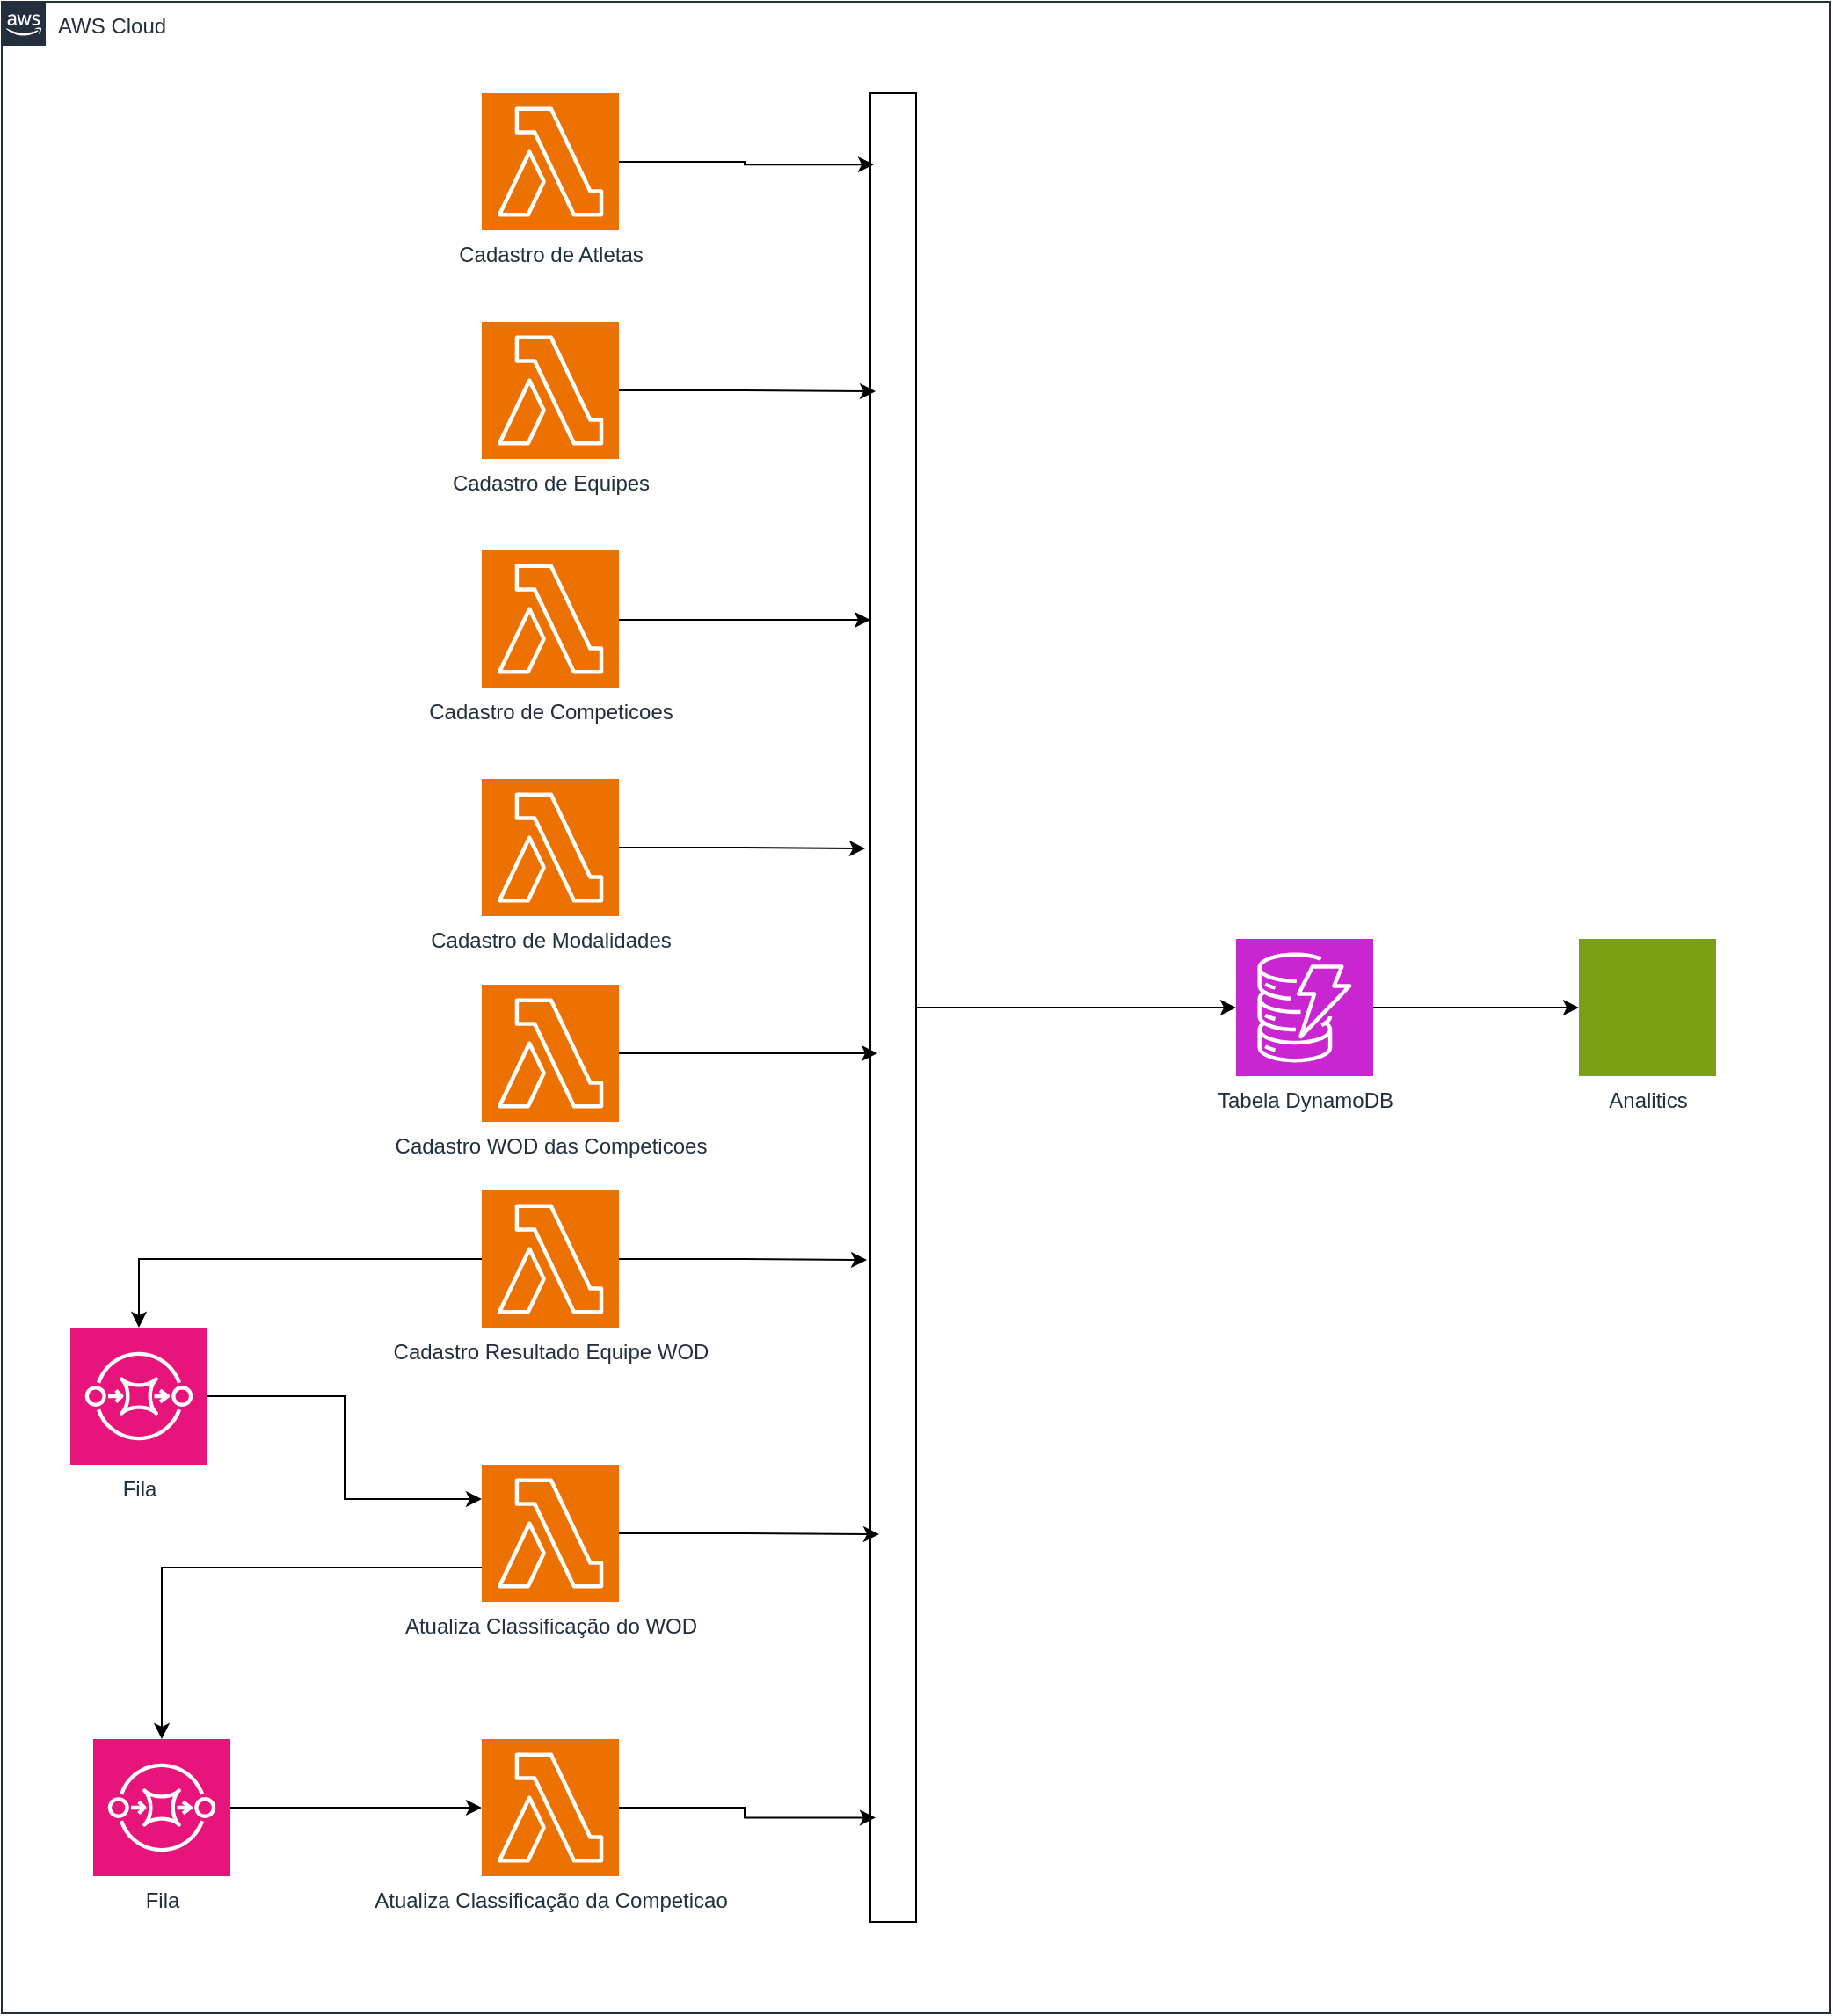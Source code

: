 <mxfile version="28.1.2">
  <diagram name="Arquitetura" id="6eiHsy1GUWsmp25d7mev">
    <mxGraphModel dx="1410" dy="825" grid="1" gridSize="13" guides="1" tooltips="1" connect="1" arrows="1" fold="1" page="1" pageScale="1" pageWidth="2336" pageHeight="1654" math="0" shadow="0">
      <root>
        <mxCell id="0" />
        <mxCell id="1" parent="0" />
        <mxCell id="gAKbrVOGRJo8H8WcL9k_-1" value="AWS Cloud" style="points=[[0,0],[0.25,0],[0.5,0],[0.75,0],[1,0],[1,0.25],[1,0.5],[1,0.75],[1,1],[0.75,1],[0.5,1],[0.25,1],[0,1],[0,0.75],[0,0.5],[0,0.25]];outlineConnect=0;gradientColor=none;html=1;whiteSpace=wrap;fontSize=12;fontStyle=0;container=1;pointerEvents=0;collapsible=0;recursiveResize=0;shape=mxgraph.aws4.group;grIcon=mxgraph.aws4.group_aws_cloud_alt;strokeColor=#232F3E;fillColor=default;verticalAlign=top;align=left;spacingLeft=30;fontColor=#232F3E;dashed=0;" vertex="1" parent="1">
          <mxGeometry x="52" y="208" width="1040" height="1144" as="geometry" />
        </mxCell>
        <mxCell id="B4uwOqjNWGOyXuzbY5WB-1" value="Cadastro de Modalidades" style="sketch=0;points=[[0,0,0],[0.25,0,0],[0.5,0,0],[0.75,0,0],[1,0,0],[0,1,0],[0.25,1,0],[0.5,1,0],[0.75,1,0],[1,1,0],[0,0.25,0],[0,0.5,0],[0,0.75,0],[1,0.25,0],[1,0.5,0],[1,0.75,0]];outlineConnect=0;fontColor=#232F3E;fillColor=#ED7100;strokeColor=#ffffff;dashed=0;verticalLabelPosition=bottom;verticalAlign=top;align=center;html=1;fontSize=12;fontStyle=0;aspect=fixed;shape=mxgraph.aws4.resourceIcon;resIcon=mxgraph.aws4.lambda;" parent="gAKbrVOGRJo8H8WcL9k_-1" vertex="1">
          <mxGeometry x="273" y="442" width="78" height="78" as="geometry" />
        </mxCell>
        <mxCell id="dy3UZIhFqLNZOBFbhARj-37" style="edgeStyle=orthogonalEdgeStyle;rounded=0;orthogonalLoop=1;jettySize=auto;html=1;" parent="1" source="dy3UZIhFqLNZOBFbhARj-1" target="dy3UZIhFqLNZOBFbhARj-36" edge="1">
          <mxGeometry relative="1" as="geometry" />
        </mxCell>
        <mxCell id="dy3UZIhFqLNZOBFbhARj-1" value="Tabela DynamoDB" style="sketch=0;points=[[0,0,0],[0.25,0,0],[0.5,0,0],[0.75,0,0],[1,0,0],[0,1,0],[0.25,1,0],[0.5,1,0],[0.75,1,0],[1,1,0],[0,0.25,0],[0,0.5,0],[0,0.75,0],[1,0.25,0],[1,0.5,0],[1,0.75,0]];outlineConnect=0;fontColor=#232F3E;fillColor=#C925D1;strokeColor=#ffffff;dashed=0;verticalLabelPosition=bottom;verticalAlign=top;align=center;html=1;fontSize=12;fontStyle=0;aspect=fixed;shape=mxgraph.aws4.resourceIcon;resIcon=mxgraph.aws4.dynamodb;" parent="1" vertex="1">
          <mxGeometry x="754" y="741" width="78" height="78" as="geometry" />
        </mxCell>
        <mxCell id="dy3UZIhFqLNZOBFbhARj-2" value="Cadastro de Atletas" style="sketch=0;points=[[0,0,0],[0.25,0,0],[0.5,0,0],[0.75,0,0],[1,0,0],[0,1,0],[0.25,1,0],[0.5,1,0],[0.75,1,0],[1,1,0],[0,0.25,0],[0,0.5,0],[0,0.75,0],[1,0.25,0],[1,0.5,0],[1,0.75,0]];outlineConnect=0;fontColor=#232F3E;fillColor=#ED7100;strokeColor=#ffffff;dashed=0;verticalLabelPosition=bottom;verticalAlign=top;align=center;html=1;fontSize=12;fontStyle=0;aspect=fixed;shape=mxgraph.aws4.resourceIcon;resIcon=mxgraph.aws4.lambda;" parent="1" vertex="1">
          <mxGeometry x="325" y="260" width="78" height="78" as="geometry" />
        </mxCell>
        <mxCell id="dy3UZIhFqLNZOBFbhARj-3" value="Cadastro de Equipes" style="sketch=0;points=[[0,0,0],[0.25,0,0],[0.5,0,0],[0.75,0,0],[1,0,0],[0,1,0],[0.25,1,0],[0.5,1,0],[0.75,1,0],[1,1,0],[0,0.25,0],[0,0.5,0],[0,0.75,0],[1,0.25,0],[1,0.5,0],[1,0.75,0]];outlineConnect=0;fontColor=#232F3E;fillColor=#ED7100;strokeColor=#ffffff;dashed=0;verticalLabelPosition=bottom;verticalAlign=top;align=center;html=1;fontSize=12;fontStyle=0;aspect=fixed;shape=mxgraph.aws4.resourceIcon;resIcon=mxgraph.aws4.lambda;" parent="1" vertex="1">
          <mxGeometry x="325" y="390" width="78" height="78" as="geometry" />
        </mxCell>
        <mxCell id="dy3UZIhFqLNZOBFbhARj-8" value="Cadastro de Competicoes" style="sketch=0;points=[[0,0,0],[0.25,0,0],[0.5,0,0],[0.75,0,0],[1,0,0],[0,1,0],[0.25,1,0],[0.5,1,0],[0.75,1,0],[1,1,0],[0,0.25,0],[0,0.5,0],[0,0.75,0],[1,0.25,0],[1,0.5,0],[1,0.75,0]];outlineConnect=0;fontColor=#232F3E;fillColor=#ED7100;strokeColor=#ffffff;dashed=0;verticalLabelPosition=bottom;verticalAlign=top;align=center;html=1;fontSize=12;fontStyle=0;aspect=fixed;shape=mxgraph.aws4.resourceIcon;resIcon=mxgraph.aws4.lambda;" parent="1" vertex="1">
          <mxGeometry x="325" y="520" width="78" height="78" as="geometry" />
        </mxCell>
        <mxCell id="dy3UZIhFqLNZOBFbhARj-16" style="edgeStyle=orthogonalEdgeStyle;rounded=0;orthogonalLoop=1;jettySize=auto;html=1;" parent="1" source="dy3UZIhFqLNZOBFbhARj-10" target="dy3UZIhFqLNZOBFbhARj-1" edge="1">
          <mxGeometry relative="1" as="geometry" />
        </mxCell>
        <mxCell id="dy3UZIhFqLNZOBFbhARj-10" value="" style="rounded=0;whiteSpace=wrap;html=1;" parent="1" vertex="1">
          <mxGeometry x="546" y="260" width="26" height="1040" as="geometry" />
        </mxCell>
        <mxCell id="dy3UZIhFqLNZOBFbhARj-17" value="Cadastro WOD das Competicoes" style="sketch=0;points=[[0,0,0],[0.25,0,0],[0.5,0,0],[0.75,0,0],[1,0,0],[0,1,0],[0.25,1,0],[0.5,1,0],[0.75,1,0],[1,1,0],[0,0.25,0],[0,0.5,0],[0,0.75,0],[1,0.25,0],[1,0.5,0],[1,0.75,0]];outlineConnect=0;fontColor=#232F3E;fillColor=#ED7100;strokeColor=#ffffff;dashed=0;verticalLabelPosition=bottom;verticalAlign=top;align=center;html=1;fontSize=12;fontStyle=0;aspect=fixed;shape=mxgraph.aws4.resourceIcon;resIcon=mxgraph.aws4.lambda;" parent="1" vertex="1">
          <mxGeometry x="325" y="767" width="78" height="78" as="geometry" />
        </mxCell>
        <mxCell id="dy3UZIhFqLNZOBFbhARj-22" style="edgeStyle=orthogonalEdgeStyle;rounded=0;orthogonalLoop=1;jettySize=auto;html=1;entryX=0.5;entryY=0;entryDx=0;entryDy=0;entryPerimeter=0;" parent="1" source="dy3UZIhFqLNZOBFbhARj-18" target="dy3UZIhFqLNZOBFbhARj-21" edge="1">
          <mxGeometry relative="1" as="geometry" />
        </mxCell>
        <mxCell id="dy3UZIhFqLNZOBFbhARj-18" value="Cadastro Resultado Equipe WOD" style="sketch=0;points=[[0,0,0],[0.25,0,0],[0.5,0,0],[0.75,0,0],[1,0,0],[0,1,0],[0.25,1,0],[0.5,1,0],[0.75,1,0],[1,1,0],[0,0.25,0],[0,0.5,0],[0,0.75,0],[1,0.25,0],[1,0.5,0],[1,0.75,0]];outlineConnect=0;fontColor=#232F3E;fillColor=#ED7100;strokeColor=#ffffff;dashed=0;verticalLabelPosition=bottom;verticalAlign=top;align=center;html=1;fontSize=12;fontStyle=0;aspect=fixed;shape=mxgraph.aws4.resourceIcon;resIcon=mxgraph.aws4.lambda;" parent="1" vertex="1">
          <mxGeometry x="325" y="884" width="78" height="78" as="geometry" />
        </mxCell>
        <mxCell id="dy3UZIhFqLNZOBFbhARj-19" value="Atualiza Classificação do WOD" style="sketch=0;points=[[0,0,0],[0.25,0,0],[0.5,0,0],[0.75,0,0],[1,0,0],[0,1,0],[0.25,1,0],[0.5,1,0],[0.75,1,0],[1,1,0],[0,0.25,0],[0,0.5,0],[0,0.75,0],[1,0.25,0],[1,0.5,0],[1,0.75,0]];outlineConnect=0;fontColor=#232F3E;fillColor=#ED7100;strokeColor=#ffffff;dashed=0;verticalLabelPosition=bottom;verticalAlign=top;align=center;html=1;fontSize=12;fontStyle=0;aspect=fixed;shape=mxgraph.aws4.resourceIcon;resIcon=mxgraph.aws4.lambda;" parent="1" vertex="1">
          <mxGeometry x="325" y="1040" width="78" height="78" as="geometry" />
        </mxCell>
        <mxCell id="dy3UZIhFqLNZOBFbhARj-20" value="Atualiza Classificação da Competicao" style="sketch=0;points=[[0,0,0],[0.25,0,0],[0.5,0,0],[0.75,0,0],[1,0,0],[0,1,0],[0.25,1,0],[0.5,1,0],[0.75,1,0],[1,1,0],[0,0.25,0],[0,0.5,0],[0,0.75,0],[1,0.25,0],[1,0.5,0],[1,0.75,0]];outlineConnect=0;fontColor=#232F3E;fillColor=#ED7100;strokeColor=#ffffff;dashed=0;verticalLabelPosition=bottom;verticalAlign=top;align=center;html=1;fontSize=12;fontStyle=0;aspect=fixed;shape=mxgraph.aws4.resourceIcon;resIcon=mxgraph.aws4.lambda;" parent="1" vertex="1">
          <mxGeometry x="325" y="1196" width="78" height="78" as="geometry" />
        </mxCell>
        <mxCell id="dy3UZIhFqLNZOBFbhARj-21" value="Fila" style="sketch=0;points=[[0,0,0],[0.25,0,0],[0.5,0,0],[0.75,0,0],[1,0,0],[0,1,0],[0.25,1,0],[0.5,1,0],[0.75,1,0],[1,1,0],[0,0.25,0],[0,0.5,0],[0,0.75,0],[1,0.25,0],[1,0.5,0],[1,0.75,0]];outlineConnect=0;fontColor=#232F3E;fillColor=#E7157B;strokeColor=#ffffff;dashed=0;verticalLabelPosition=bottom;verticalAlign=top;align=center;html=1;fontSize=12;fontStyle=0;aspect=fixed;shape=mxgraph.aws4.resourceIcon;resIcon=mxgraph.aws4.sqs;" parent="1" vertex="1">
          <mxGeometry x="91" y="962" width="78" height="78" as="geometry" />
        </mxCell>
        <mxCell id="dy3UZIhFqLNZOBFbhARj-23" style="edgeStyle=orthogonalEdgeStyle;rounded=0;orthogonalLoop=1;jettySize=auto;html=1;entryX=0;entryY=0.25;entryDx=0;entryDy=0;entryPerimeter=0;" parent="1" source="dy3UZIhFqLNZOBFbhARj-21" target="dy3UZIhFqLNZOBFbhARj-19" edge="1">
          <mxGeometry relative="1" as="geometry" />
        </mxCell>
        <mxCell id="dy3UZIhFqLNZOBFbhARj-26" style="edgeStyle=orthogonalEdgeStyle;rounded=0;orthogonalLoop=1;jettySize=auto;html=1;" parent="1" source="dy3UZIhFqLNZOBFbhARj-24" target="dy3UZIhFqLNZOBFbhARj-20" edge="1">
          <mxGeometry relative="1" as="geometry" />
        </mxCell>
        <mxCell id="dy3UZIhFqLNZOBFbhARj-24" value="Fila" style="sketch=0;points=[[0,0,0],[0.25,0,0],[0.5,0,0],[0.75,0,0],[1,0,0],[0,1,0],[0.25,1,0],[0.5,1,0],[0.75,1,0],[1,1,0],[0,0.25,0],[0,0.5,0],[0,0.75,0],[1,0.25,0],[1,0.5,0],[1,0.75,0]];outlineConnect=0;fontColor=#232F3E;fillColor=#E7157B;strokeColor=#ffffff;dashed=0;verticalLabelPosition=bottom;verticalAlign=top;align=center;html=1;fontSize=12;fontStyle=0;aspect=fixed;shape=mxgraph.aws4.resourceIcon;resIcon=mxgraph.aws4.sqs;" parent="1" vertex="1">
          <mxGeometry x="104" y="1196" width="78" height="78" as="geometry" />
        </mxCell>
        <mxCell id="dy3UZIhFqLNZOBFbhARj-25" style="edgeStyle=orthogonalEdgeStyle;rounded=0;orthogonalLoop=1;jettySize=auto;html=1;entryX=0.5;entryY=0;entryDx=0;entryDy=0;entryPerimeter=0;exitX=0;exitY=0.75;exitDx=0;exitDy=0;exitPerimeter=0;" parent="1" source="dy3UZIhFqLNZOBFbhARj-19" target="dy3UZIhFqLNZOBFbhARj-24" edge="1">
          <mxGeometry relative="1" as="geometry" />
        </mxCell>
        <mxCell id="dy3UZIhFqLNZOBFbhARj-27" style="edgeStyle=orthogonalEdgeStyle;rounded=0;orthogonalLoop=1;jettySize=auto;html=1;" parent="1" source="dy3UZIhFqLNZOBFbhARj-17" edge="1">
          <mxGeometry relative="1" as="geometry">
            <mxPoint x="550" y="806" as="targetPoint" />
          </mxGeometry>
        </mxCell>
        <mxCell id="dy3UZIhFqLNZOBFbhARj-28" style="edgeStyle=orthogonalEdgeStyle;rounded=0;orthogonalLoop=1;jettySize=auto;html=1;entryX=0;entryY=0.338;entryDx=0;entryDy=0;entryPerimeter=0;" parent="1" source="dy3UZIhFqLNZOBFbhARj-8" edge="1">
          <mxGeometry relative="1" as="geometry">
            <mxPoint x="546" y="559.52" as="targetPoint" />
            <Array as="points">
              <mxPoint x="475" y="559" />
            </Array>
          </mxGeometry>
        </mxCell>
        <mxCell id="dy3UZIhFqLNZOBFbhARj-29" style="edgeStyle=orthogonalEdgeStyle;rounded=0;orthogonalLoop=1;jettySize=auto;html=1;entryX=0.115;entryY=0.163;entryDx=0;entryDy=0;entryPerimeter=0;" parent="1" source="dy3UZIhFqLNZOBFbhARj-3" target="dy3UZIhFqLNZOBFbhARj-10" edge="1">
          <mxGeometry relative="1" as="geometry">
            <mxPoint x="545.324" y="429.52" as="targetPoint" />
          </mxGeometry>
        </mxCell>
        <mxCell id="dy3UZIhFqLNZOBFbhARj-31" style="edgeStyle=orthogonalEdgeStyle;rounded=0;orthogonalLoop=1;jettySize=auto;html=1;entryX=0.192;entryY=0.788;entryDx=0;entryDy=0;entryPerimeter=0;" parent="1" source="dy3UZIhFqLNZOBFbhARj-19" target="dy3UZIhFqLNZOBFbhARj-10" edge="1">
          <mxGeometry relative="1" as="geometry">
            <mxPoint x="545" y="1079" as="targetPoint" />
            <Array as="points" />
          </mxGeometry>
        </mxCell>
        <mxCell id="dy3UZIhFqLNZOBFbhARj-33" style="edgeStyle=orthogonalEdgeStyle;rounded=0;orthogonalLoop=1;jettySize=auto;html=1;entryX=0.077;entryY=0.039;entryDx=0;entryDy=0;entryPerimeter=0;" parent="1" source="dy3UZIhFqLNZOBFbhARj-2" target="dy3UZIhFqLNZOBFbhARj-10" edge="1">
          <mxGeometry relative="1" as="geometry" />
        </mxCell>
        <mxCell id="dy3UZIhFqLNZOBFbhARj-34" style="edgeStyle=orthogonalEdgeStyle;rounded=0;orthogonalLoop=1;jettySize=auto;html=1;entryX=-0.077;entryY=0.638;entryDx=0;entryDy=0;entryPerimeter=0;" parent="1" source="dy3UZIhFqLNZOBFbhARj-18" target="dy3UZIhFqLNZOBFbhARj-10" edge="1">
          <mxGeometry relative="1" as="geometry" />
        </mxCell>
        <mxCell id="dy3UZIhFqLNZOBFbhARj-35" style="edgeStyle=orthogonalEdgeStyle;rounded=0;orthogonalLoop=1;jettySize=auto;html=1;entryX=0.115;entryY=0.943;entryDx=0;entryDy=0;entryPerimeter=0;" parent="1" source="dy3UZIhFqLNZOBFbhARj-20" target="dy3UZIhFqLNZOBFbhARj-10" edge="1">
          <mxGeometry relative="1" as="geometry">
            <mxPoint x="545" y="1235" as="targetPoint" />
          </mxGeometry>
        </mxCell>
        <mxCell id="dy3UZIhFqLNZOBFbhARj-36" value="Analitics" style="sketch=0;outlineConnect=0;fontColor=#232F3E;gradientColor=none;fillColor=#7AA116;strokeColor=none;dashed=0;verticalLabelPosition=bottom;verticalAlign=top;align=center;html=1;fontSize=12;fontStyle=0;aspect=fixed;pointerEvents=1;shape=mxgraph.aws4.s3_tables;" parent="1" vertex="1">
          <mxGeometry x="949" y="741" width="78" height="78" as="geometry" />
        </mxCell>
        <mxCell id="B4uwOqjNWGOyXuzbY5WB-2" style="edgeStyle=orthogonalEdgeStyle;rounded=0;orthogonalLoop=1;jettySize=auto;html=1;entryX=-0.115;entryY=0.413;entryDx=0;entryDy=0;entryPerimeter=0;" parent="1" source="B4uwOqjNWGOyXuzbY5WB-1" target="dy3UZIhFqLNZOBFbhARj-10" edge="1">
          <mxGeometry relative="1" as="geometry" />
        </mxCell>
      </root>
    </mxGraphModel>
  </diagram>
</mxfile>
